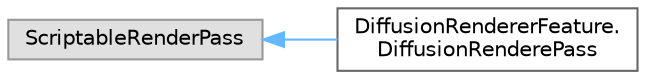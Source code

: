 digraph "クラス階層図"
{
 // LATEX_PDF_SIZE
  bgcolor="transparent";
  edge [fontname=Helvetica,fontsize=10,labelfontname=Helvetica,labelfontsize=10];
  node [fontname=Helvetica,fontsize=10,shape=box,height=0.2,width=0.4];
  rankdir="LR";
  Node0 [id="Node000000",label="ScriptableRenderPass",height=0.2,width=0.4,color="grey60", fillcolor="#E0E0E0", style="filled",tooltip=" "];
  Node0 -> Node1 [id="edge552_Node000000_Node000001",dir="back",color="steelblue1",style="solid",tooltip=" "];
  Node1 [id="Node000001",label="DiffusionRendererFeature.\lDiffusionRenderePass",height=0.2,width=0.4,color="grey40", fillcolor="white", style="filled",URL="$class_diffusion_renderer_feature_1_1_diffusion_rendere_pass.html",tooltip=" "];
}
